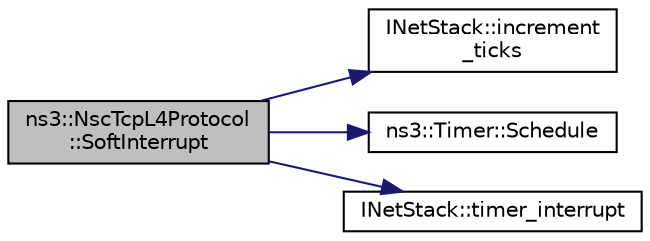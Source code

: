 digraph "ns3::NscTcpL4Protocol::SoftInterrupt"
{
 // LATEX_PDF_SIZE
  edge [fontname="Helvetica",fontsize="10",labelfontname="Helvetica",labelfontsize="10"];
  node [fontname="Helvetica",fontsize="10",shape=record];
  rankdir="LR";
  Node1 [label="ns3::NscTcpL4Protocol\l::SoftInterrupt",height=0.2,width=0.4,color="black", fillcolor="grey75", style="filled", fontcolor="black",tooltip="Provide a \"soft\" interrupt to NSC."];
  Node1 -> Node2 [color="midnightblue",fontsize="10",style="solid",fontname="Helvetica"];
  Node2 [label="INetStack::increment\l_ticks",height=0.2,width=0.4,color="black", fillcolor="white", style="filled",URL="$struct_i_net_stack.html#a97a74f983e4fd5fddeeff3cf7180a617",tooltip="Increment the time ticks."];
  Node1 -> Node3 [color="midnightblue",fontsize="10",style="solid",fontname="Helvetica"];
  Node3 [label="ns3::Timer::Schedule",height=0.2,width=0.4,color="black", fillcolor="white", style="filled",URL="$classns3_1_1_timer.html#ac3345d696887578f518b19f359f7f94b",tooltip="Schedule a new event using the currently-configured delay, function, and arguments."];
  Node1 -> Node4 [color="midnightblue",fontsize="10",style="solid",fontname="Helvetica"];
  Node4 [label="INetStack::timer_interrupt",height=0.2,width=0.4,color="black", fillcolor="white", style="filled",URL="$struct_i_net_stack.html#adea013a2541f16b8cbf0548744be937b",tooltip="The stack timer_interrupt function."];
}
